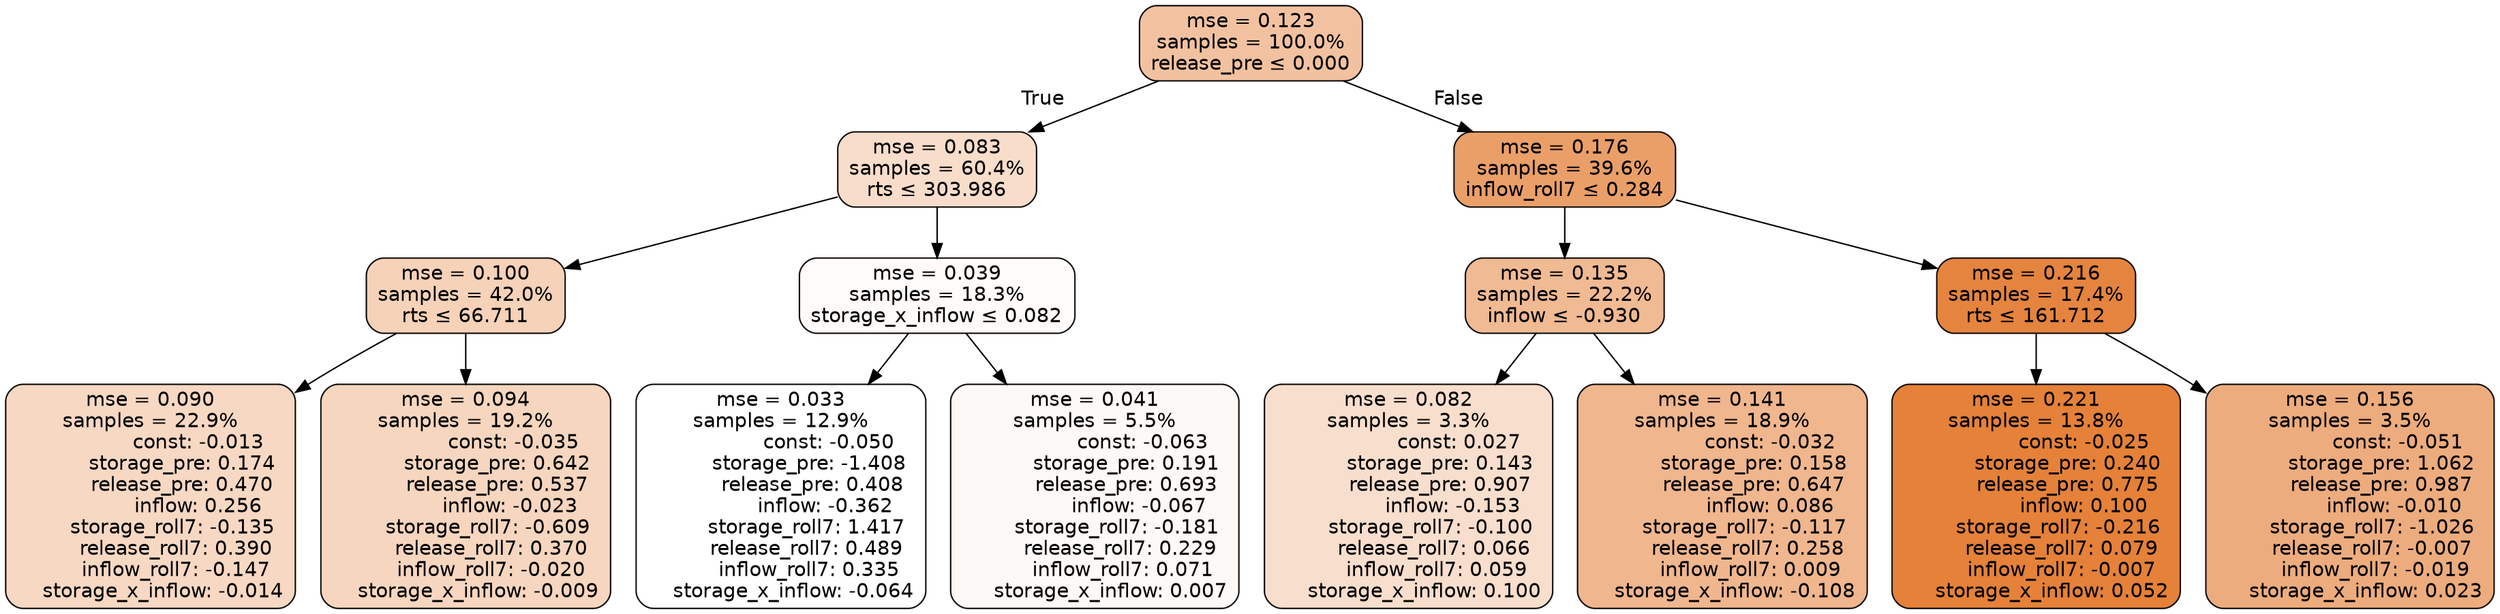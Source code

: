 digraph tree {
bgcolor="transparent"
node [shape=rectangle, style="filled, rounded", color="black", fontname=helvetica] ;
edge [fontname=helvetica] ;
	"0" [label="mse = 0.123
samples = 100.0%
release_pre &le; 0.000", fillcolor="#f2c2a0"]
	"1" [label="mse = 0.083
samples = 60.4%
rts &le; 303.986", fillcolor="#f8ddca"]
	"2" [label="mse = 0.100
samples = 42.0%
rts &le; 66.711", fillcolor="#f5d2b8"]
	"3" [label="mse = 0.090
samples = 22.9%
               const: -0.013
          storage_pre: 0.174
          release_pre: 0.470
               inflow: 0.256
       storage_roll7: -0.135
        release_roll7: 0.390
        inflow_roll7: -0.147
    storage_x_inflow: -0.014", fillcolor="#f7d8c3"]
	"4" [label="mse = 0.094
samples = 19.2%
               const: -0.035
          storage_pre: 0.642
          release_pre: 0.537
              inflow: -0.023
       storage_roll7: -0.609
        release_roll7: 0.370
        inflow_roll7: -0.020
    storage_x_inflow: -0.009", fillcolor="#f6d6be"]
	"5" [label="mse = 0.039
samples = 18.3%
storage_x_inflow &le; 0.082", fillcolor="#fefbf9"]
	"6" [label="mse = 0.033
samples = 12.9%
               const: -0.050
         storage_pre: -1.408
          release_pre: 0.408
              inflow: -0.362
        storage_roll7: 1.417
        release_roll7: 0.489
         inflow_roll7: 0.335
    storage_x_inflow: -0.064", fillcolor="#ffffff"]
	"7" [label="mse = 0.041
samples = 5.5%
               const: -0.063
          storage_pre: 0.191
          release_pre: 0.693
              inflow: -0.067
       storage_roll7: -0.181
        release_roll7: 0.229
         inflow_roll7: 0.071
     storage_x_inflow: 0.007", fillcolor="#fdf9f6"]
	"8" [label="mse = 0.176
samples = 39.6%
inflow_roll7 &le; 0.284", fillcolor="#eb9f68"]
	"9" [label="mse = 0.135
samples = 22.2%
inflow &le; -0.930", fillcolor="#f0ba93"]
	"10" [label="mse = 0.082
samples = 3.3%
                const: 0.027
          storage_pre: 0.143
          release_pre: 0.907
              inflow: -0.153
       storage_roll7: -0.100
        release_roll7: 0.066
         inflow_roll7: 0.059
     storage_x_inflow: 0.100", fillcolor="#f8decc"]
	"11" [label="mse = 0.141
samples = 18.9%
               const: -0.032
          storage_pre: 0.158
          release_pre: 0.647
               inflow: 0.086
       storage_roll7: -0.117
        release_roll7: 0.258
         inflow_roll7: 0.009
    storage_x_inflow: -0.108", fillcolor="#f0b68d"]
	"12" [label="mse = 0.216
samples = 17.4%
rts &le; 161.712", fillcolor="#e5843e"]
	"13" [label="mse = 0.221
samples = 13.8%
               const: -0.025
          storage_pre: 0.240
          release_pre: 0.775
               inflow: 0.100
       storage_roll7: -0.216
        release_roll7: 0.079
        inflow_roll7: -0.007
     storage_x_inflow: 0.052", fillcolor="#e58139"]
	"14" [label="mse = 0.156
samples = 3.5%
               const: -0.051
          storage_pre: 1.062
          release_pre: 0.987
              inflow: -0.010
       storage_roll7: -1.026
       release_roll7: -0.007
        inflow_roll7: -0.019
     storage_x_inflow: 0.023", fillcolor="#edac7d"]

	"0" -> "1" [labeldistance=2.5, labelangle=45, headlabel="True"]
	"1" -> "2"
	"2" -> "3"
	"2" -> "4"
	"1" -> "5"
	"5" -> "6"
	"5" -> "7"
	"0" -> "8" [labeldistance=2.5, labelangle=-45, headlabel="False"]
	"8" -> "9"
	"9" -> "10"
	"9" -> "11"
	"8" -> "12"
	"12" -> "13"
	"12" -> "14"
}